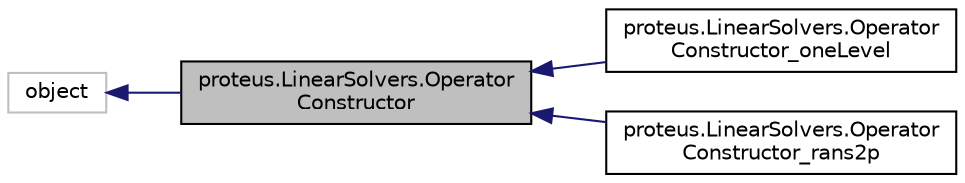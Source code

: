digraph "proteus.LinearSolvers.OperatorConstructor"
{
 // LATEX_PDF_SIZE
  edge [fontname="Helvetica",fontsize="10",labelfontname="Helvetica",labelfontsize="10"];
  node [fontname="Helvetica",fontsize="10",shape=record];
  rankdir="LR";
  Node1 [label="proteus.LinearSolvers.Operator\lConstructor",height=0.2,width=0.4,color="black", fillcolor="grey75", style="filled", fontcolor="black",tooltip=" "];
  Node2 -> Node1 [dir="back",color="midnightblue",fontsize="10",style="solid",fontname="Helvetica"];
  Node2 [label="object",height=0.2,width=0.4,color="grey75", fillcolor="white", style="filled",tooltip=" "];
  Node1 -> Node3 [dir="back",color="midnightblue",fontsize="10",style="solid",fontname="Helvetica"];
  Node3 [label="proteus.LinearSolvers.Operator\lConstructor_oneLevel",height=0.2,width=0.4,color="black", fillcolor="white", style="filled",URL="$classproteus_1_1LinearSolvers_1_1OperatorConstructor__oneLevel.html",tooltip=" "];
  Node1 -> Node4 [dir="back",color="midnightblue",fontsize="10",style="solid",fontname="Helvetica"];
  Node4 [label="proteus.LinearSolvers.Operator\lConstructor_rans2p",height=0.2,width=0.4,color="black", fillcolor="white", style="filled",URL="$classproteus_1_1LinearSolvers_1_1OperatorConstructor__rans2p.html",tooltip=" "];
}
